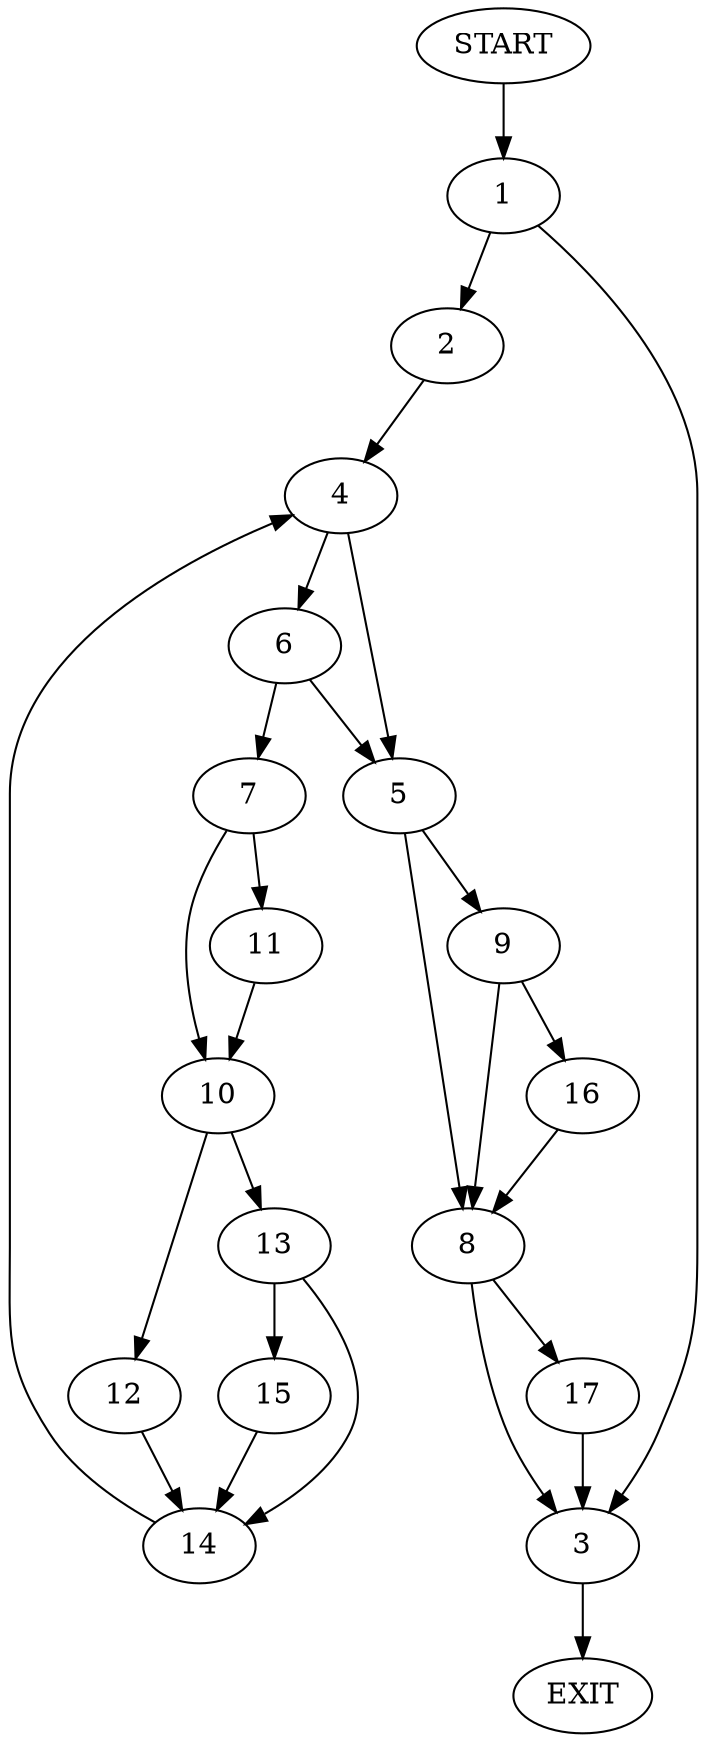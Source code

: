 digraph {
0 [label="START"];
1;
2;
3;
4;
5;
6;
7;
8;
9;
10;
11;
12;
13;
14;
15;
16;
17;
18 [label="EXIT"];
0 -> 1;
1 -> 2;
1 -> 3;
3 -> 18;
2 -> 4;
4 -> 5;
4 -> 6;
6 -> 5;
6 -> 7;
5 -> 8;
5 -> 9;
7 -> 10;
7 -> 11;
10 -> 12;
10 -> 13;
11 -> 10;
12 -> 14;
13 -> 15;
13 -> 14;
14 -> 4;
15 -> 14;
9 -> 16;
9 -> 8;
8 -> 17;
8 -> 3;
16 -> 8;
17 -> 3;
}